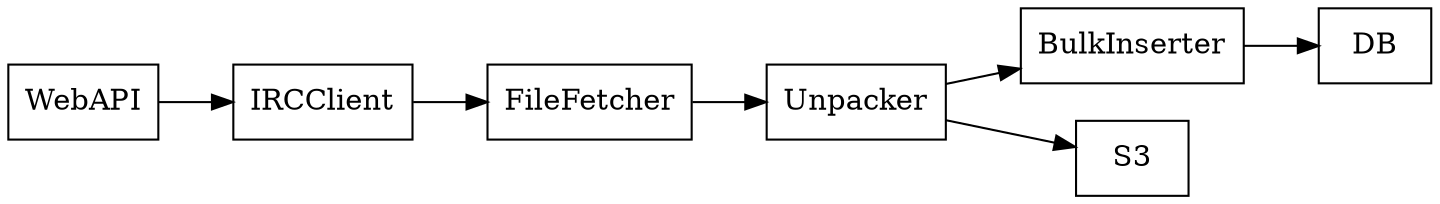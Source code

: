 digraph Services {
   node [shape=rect];
   rankdir=LR;
   IRCClient
   FileFetcher
   Unpacker
   WebAPI
   BulkInserter
   S3
   DB

   WebAPI -> IRCClient -> FileFetcher -> Unpacker -> S3
   Unpacker -> BulkInserter -> DB
}

